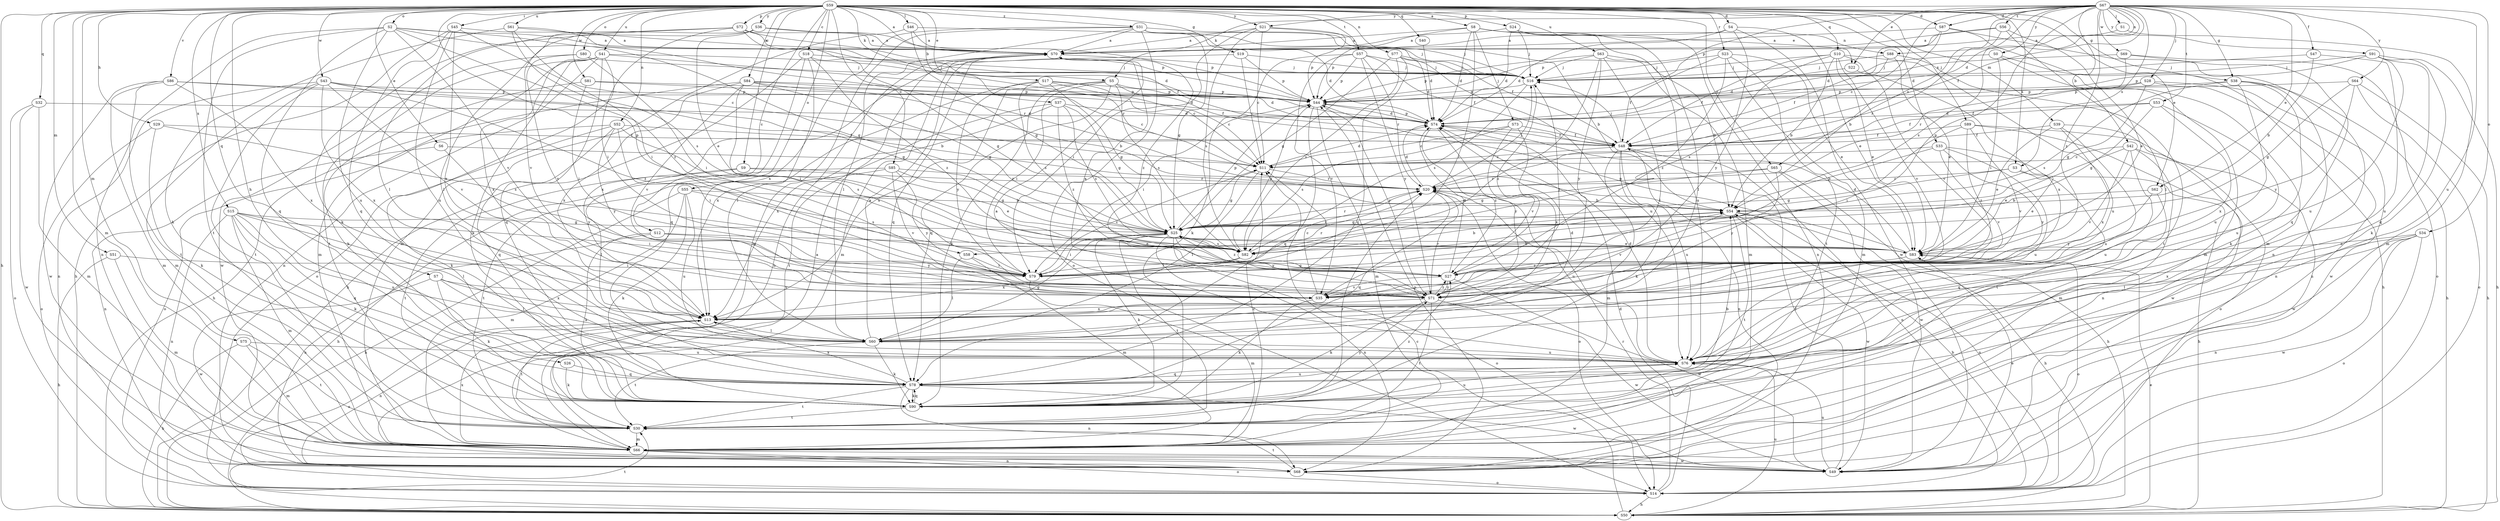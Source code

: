strict digraph  {
S59;
S67;
S8;
S70;
S37;
S42;
S54;
S18;
S84;
S12;
S11;
S4;
S33;
S87;
S74;
S6;
S17;
S62;
S22;
S83;
S47;
S48;
S19;
S38;
S25;
S26;
S29;
S50;
S45;
S79;
S1;
S28;
S73;
S16;
S5;
S90;
S9;
S46;
S60;
S51;
S75;
S39;
S66;
S52;
S77;
S88;
S68;
S80;
S85;
S2;
S55;
S34;
S14;
S24;
S72;
S58;
S44;
S40;
S10;
S7;
S32;
S78;
S23;
S20;
S3;
S82;
S57;
S53;
S56;
S30;
S41;
S61;
S63;
S76;
S86;
S35;
S81;
S43;
S69;
S49;
S89;
S15;
S13;
S36;
S21;
S64;
S0;
S91;
S71;
S31;
S65;
S27;
S59 -> S8  [label=a];
S59 -> S70  [label=a];
S59 -> S37  [label=b];
S59 -> S18  [label=c];
S59 -> S84  [label=c];
S59 -> S12  [label=c];
S59 -> S4  [label=d];
S59 -> S33  [label=d];
S59 -> S87  [label=d];
S59 -> S6  [label=e];
S59 -> S17  [label=e];
S59 -> S62  [label=e];
S59 -> S19  [label=g];
S59 -> S38  [label=g];
S59 -> S26  [label=h];
S59 -> S29  [label=h];
S59 -> S50  [label=h];
S59 -> S45  [label=i];
S59 -> S5  [label=k];
S59 -> S9  [label=l];
S59 -> S46  [label=l];
S59 -> S51  [label=m];
S59 -> S75  [label=m];
S59 -> S39  [label=m];
S59 -> S66  [label=m];
S59 -> S52  [label=n];
S59 -> S77  [label=n];
S59 -> S80  [label=o];
S59 -> S85  [label=o];
S59 -> S2  [label=o];
S59 -> S55  [label=o];
S59 -> S24  [label=p];
S59 -> S72  [label=p];
S59 -> S58  [label=p];
S59 -> S40  [label=q];
S59 -> S10  [label=q];
S59 -> S7  [label=q];
S59 -> S32  [label=q];
S59 -> S23  [label=r];
S59 -> S3  [label=s];
S59 -> S57  [label=t];
S59 -> S41  [label=u];
S59 -> S61  [label=u];
S59 -> S63  [label=u];
S59 -> S86  [label=v];
S59 -> S81  [label=w];
S59 -> S43  [label=w];
S59 -> S89  [label=x];
S59 -> S15  [label=x];
S59 -> S36  [label=y];
S59 -> S21  [label=y];
S59 -> S31  [label=z];
S59 -> S65  [label=z];
S67 -> S42  [label=b];
S67 -> S11  [label=c];
S67 -> S87  [label=d];
S67 -> S74  [label=d];
S67 -> S62  [label=e];
S67 -> S22  [label=e];
S67 -> S47  [label=f];
S67 -> S48  [label=f];
S67 -> S38  [label=g];
S67 -> S1  [label=j];
S67 -> S28  [label=j];
S67 -> S5  [label=k];
S67 -> S88  [label=n];
S67 -> S34  [label=o];
S67 -> S58  [label=p];
S67 -> S44  [label=p];
S67 -> S3  [label=s];
S67 -> S82  [label=s];
S67 -> S53  [label=t];
S67 -> S56  [label=t];
S67 -> S76  [label=u];
S67 -> S69  [label=w];
S67 -> S21  [label=y];
S67 -> S64  [label=y];
S67 -> S0  [label=y];
S67 -> S91  [label=y];
S67 -> S65  [label=z];
S67 -> S27  [label=z];
S8 -> S70  [label=a];
S8 -> S74  [label=d];
S8 -> S22  [label=e];
S8 -> S79  [label=i];
S8 -> S73  [label=j];
S8 -> S88  [label=n];
S8 -> S44  [label=p];
S8 -> S76  [label=u];
S70 -> S16  [label=j];
S70 -> S66  [label=m];
S70 -> S68  [label=n];
S70 -> S78  [label=q];
S70 -> S27  [label=z];
S37 -> S74  [label=d];
S37 -> S25  [label=g];
S37 -> S82  [label=s];
S37 -> S30  [label=t];
S37 -> S13  [label=x];
S37 -> S27  [label=z];
S42 -> S11  [label=c];
S42 -> S83  [label=e];
S42 -> S66  [label=m];
S42 -> S76  [label=u];
S42 -> S35  [label=v];
S42 -> S49  [label=w];
S54 -> S25  [label=g];
S54 -> S50  [label=h];
S54 -> S14  [label=o];
S54 -> S30  [label=t];
S54 -> S35  [label=v];
S54 -> S49  [label=w];
S18 -> S25  [label=g];
S18 -> S50  [label=h];
S18 -> S16  [label=j];
S18 -> S60  [label=l];
S18 -> S78  [label=q];
S18 -> S27  [label=z];
S84 -> S54  [label=b];
S84 -> S74  [label=d];
S84 -> S25  [label=g];
S84 -> S50  [label=h];
S84 -> S79  [label=i];
S84 -> S44  [label=p];
S84 -> S35  [label=v];
S84 -> S13  [label=x];
S12 -> S83  [label=e];
S12 -> S90  [label=k];
S12 -> S68  [label=n];
S12 -> S71  [label=y];
S11 -> S74  [label=d];
S11 -> S25  [label=g];
S11 -> S60  [label=l];
S11 -> S20  [label=r];
S4 -> S70  [label=a];
S4 -> S74  [label=d];
S4 -> S83  [label=e];
S4 -> S49  [label=w];
S4 -> S71  [label=y];
S33 -> S54  [label=b];
S33 -> S11  [label=c];
S33 -> S30  [label=t];
S33 -> S76  [label=u];
S33 -> S35  [label=v];
S33 -> S71  [label=y];
S87 -> S70  [label=a];
S87 -> S54  [label=b];
S87 -> S74  [label=d];
S87 -> S66  [label=m];
S87 -> S68  [label=n];
S74 -> S48  [label=f];
S74 -> S44  [label=p];
S74 -> S71  [label=y];
S74 -> S27  [label=z];
S6 -> S11  [label=c];
S6 -> S68  [label=n];
S6 -> S71  [label=y];
S17 -> S11  [label=c];
S17 -> S74  [label=d];
S17 -> S25  [label=g];
S17 -> S44  [label=p];
S17 -> S82  [label=s];
S17 -> S13  [label=x];
S17 -> S71  [label=y];
S62 -> S54  [label=b];
S62 -> S78  [label=q];
S62 -> S71  [label=y];
S22 -> S74  [label=d];
S22 -> S35  [label=v];
S83 -> S74  [label=d];
S83 -> S14  [label=o];
S83 -> S44  [label=p];
S83 -> S27  [label=z];
S47 -> S54  [label=b];
S47 -> S16  [label=j];
S47 -> S76  [label=u];
S48 -> S11  [label=c];
S48 -> S16  [label=j];
S48 -> S90  [label=k];
S48 -> S66  [label=m];
S48 -> S68  [label=n];
S48 -> S14  [label=o];
S48 -> S76  [label=u];
S19 -> S11  [label=c];
S19 -> S16  [label=j];
S19 -> S44  [label=p];
S19 -> S13  [label=x];
S38 -> S50  [label=h];
S38 -> S90  [label=k];
S38 -> S68  [label=n];
S38 -> S44  [label=p];
S38 -> S82  [label=s];
S38 -> S76  [label=u];
S25 -> S83  [label=e];
S25 -> S79  [label=i];
S25 -> S90  [label=k];
S25 -> S68  [label=n];
S25 -> S14  [label=o];
S25 -> S44  [label=p];
S25 -> S20  [label=r];
S25 -> S82  [label=s];
S25 -> S30  [label=t];
S25 -> S71  [label=y];
S25 -> S27  [label=z];
S26 -> S90  [label=k];
S26 -> S78  [label=q];
S29 -> S48  [label=f];
S29 -> S90  [label=k];
S29 -> S14  [label=o];
S29 -> S82  [label=s];
S50 -> S11  [label=c];
S50 -> S83  [label=e];
S50 -> S30  [label=t];
S50 -> S76  [label=u];
S45 -> S70  [label=a];
S45 -> S50  [label=h];
S45 -> S79  [label=i];
S45 -> S78  [label=q];
S45 -> S76  [label=u];
S45 -> S13  [label=x];
S79 -> S54  [label=b];
S79 -> S11  [label=c];
S79 -> S66  [label=m];
S79 -> S20  [label=r];
S1 -> S70  [label=a];
S1 -> S66  [label=m];
S28 -> S48  [label=f];
S28 -> S25  [label=g];
S28 -> S68  [label=n];
S28 -> S44  [label=p];
S28 -> S49  [label=w];
S73 -> S11  [label=c];
S73 -> S48  [label=f];
S73 -> S82  [label=s];
S73 -> S35  [label=v];
S73 -> S13  [label=x];
S16 -> S44  [label=p];
S16 -> S82  [label=s];
S16 -> S27  [label=z];
S5 -> S48  [label=f];
S5 -> S79  [label=i];
S5 -> S90  [label=k];
S5 -> S44  [label=p];
S5 -> S78  [label=q];
S5 -> S82  [label=s];
S5 -> S13  [label=x];
S90 -> S54  [label=b];
S90 -> S78  [label=q];
S90 -> S30  [label=t];
S90 -> S76  [label=u];
S90 -> S71  [label=y];
S90 -> S27  [label=z];
S9 -> S83  [label=e];
S9 -> S60  [label=l];
S9 -> S20  [label=r];
S9 -> S30  [label=t];
S46 -> S70  [label=a];
S46 -> S25  [label=g];
S46 -> S16  [label=j];
S46 -> S66  [label=m];
S60 -> S70  [label=a];
S60 -> S74  [label=d];
S60 -> S25  [label=g];
S60 -> S90  [label=k];
S60 -> S30  [label=t];
S60 -> S76  [label=u];
S51 -> S50  [label=h];
S51 -> S79  [label=i];
S51 -> S66  [label=m];
S75 -> S50  [label=h];
S75 -> S66  [label=m];
S75 -> S30  [label=t];
S75 -> S76  [label=u];
S39 -> S83  [label=e];
S39 -> S48  [label=f];
S39 -> S68  [label=n];
S39 -> S76  [label=u];
S39 -> S13  [label=x];
S66 -> S70  [label=a];
S66 -> S11  [label=c];
S66 -> S68  [label=n];
S66 -> S14  [label=o];
S66 -> S49  [label=w];
S66 -> S13  [label=x];
S52 -> S48  [label=f];
S52 -> S79  [label=i];
S52 -> S90  [label=k];
S52 -> S14  [label=o];
S52 -> S78  [label=q];
S52 -> S82  [label=s];
S52 -> S71  [label=y];
S77 -> S74  [label=d];
S77 -> S25  [label=g];
S77 -> S16  [label=j];
S77 -> S78  [label=q];
S77 -> S82  [label=s];
S77 -> S76  [label=u];
S88 -> S83  [label=e];
S88 -> S48  [label=f];
S88 -> S16  [label=j];
S88 -> S30  [label=t];
S68 -> S14  [label=o];
S68 -> S44  [label=p];
S68 -> S30  [label=t];
S80 -> S79  [label=i];
S80 -> S16  [label=j];
S80 -> S35  [label=v];
S80 -> S49  [label=w];
S85 -> S25  [label=g];
S85 -> S50  [label=h];
S85 -> S20  [label=r];
S85 -> S30  [label=t];
S85 -> S35  [label=v];
S85 -> S71  [label=y];
S2 -> S70  [label=a];
S2 -> S25  [label=g];
S2 -> S68  [label=n];
S2 -> S78  [label=q];
S2 -> S20  [label=r];
S2 -> S30  [label=t];
S2 -> S76  [label=u];
S2 -> S35  [label=v];
S2 -> S27  [label=z];
S55 -> S54  [label=b];
S55 -> S50  [label=h];
S55 -> S90  [label=k];
S55 -> S66  [label=m];
S55 -> S82  [label=s];
S55 -> S76  [label=u];
S34 -> S83  [label=e];
S34 -> S60  [label=l];
S34 -> S68  [label=n];
S34 -> S14  [label=o];
S34 -> S49  [label=w];
S34 -> S13  [label=x];
S14 -> S54  [label=b];
S14 -> S74  [label=d];
S14 -> S50  [label=h];
S14 -> S20  [label=r];
S24 -> S70  [label=a];
S24 -> S74  [label=d];
S24 -> S16  [label=j];
S24 -> S60  [label=l];
S24 -> S68  [label=n];
S72 -> S70  [label=a];
S72 -> S48  [label=f];
S72 -> S79  [label=i];
S72 -> S60  [label=l];
S72 -> S44  [label=p];
S72 -> S20  [label=r];
S72 -> S35  [label=v];
S58 -> S79  [label=i];
S58 -> S60  [label=l];
S58 -> S66  [label=m];
S44 -> S74  [label=d];
S44 -> S79  [label=i];
S44 -> S66  [label=m];
S44 -> S78  [label=q];
S44 -> S71  [label=y];
S40 -> S74  [label=d];
S10 -> S54  [label=b];
S10 -> S83  [label=e];
S10 -> S48  [label=f];
S10 -> S16  [label=j];
S10 -> S82  [label=s];
S10 -> S76  [label=u];
S10 -> S35  [label=v];
S10 -> S13  [label=x];
S7 -> S90  [label=k];
S7 -> S60  [label=l];
S7 -> S35  [label=v];
S7 -> S49  [label=w];
S7 -> S13  [label=x];
S32 -> S74  [label=d];
S32 -> S66  [label=m];
S32 -> S14  [label=o];
S32 -> S49  [label=w];
S78 -> S90  [label=k];
S78 -> S68  [label=n];
S78 -> S30  [label=t];
S78 -> S76  [label=u];
S78 -> S49  [label=w];
S78 -> S13  [label=x];
S23 -> S83  [label=e];
S23 -> S48  [label=f];
S23 -> S16  [label=j];
S23 -> S66  [label=m];
S23 -> S30  [label=t];
S23 -> S27  [label=z];
S20 -> S54  [label=b];
S20 -> S74  [label=d];
S20 -> S16  [label=j];
S20 -> S14  [label=o];
S20 -> S78  [label=q];
S20 -> S76  [label=u];
S3 -> S83  [label=e];
S3 -> S25  [label=g];
S3 -> S50  [label=h];
S3 -> S20  [label=r];
S82 -> S54  [label=b];
S82 -> S79  [label=i];
S82 -> S44  [label=p];
S82 -> S20  [label=r];
S82 -> S13  [label=x];
S57 -> S48  [label=f];
S57 -> S16  [label=j];
S57 -> S90  [label=k];
S57 -> S44  [label=p];
S57 -> S20  [label=r];
S57 -> S35  [label=v];
S57 -> S71  [label=y];
S53 -> S74  [label=d];
S53 -> S48  [label=f];
S53 -> S25  [label=g];
S53 -> S76  [label=u];
S53 -> S13  [label=x];
S56 -> S70  [label=a];
S56 -> S83  [label=e];
S56 -> S60  [label=l];
S56 -> S44  [label=p];
S56 -> S20  [label=r];
S30 -> S66  [label=m];
S30 -> S20  [label=r];
S41 -> S11  [label=c];
S41 -> S16  [label=j];
S41 -> S90  [label=k];
S41 -> S66  [label=m];
S41 -> S68  [label=n];
S41 -> S14  [label=o];
S41 -> S78  [label=q];
S41 -> S30  [label=t];
S41 -> S13  [label=x];
S61 -> S70  [label=a];
S61 -> S11  [label=c];
S61 -> S74  [label=d];
S61 -> S90  [label=k];
S61 -> S82  [label=s];
S63 -> S54  [label=b];
S63 -> S16  [label=j];
S63 -> S60  [label=l];
S63 -> S66  [label=m];
S63 -> S44  [label=p];
S63 -> S82  [label=s];
S63 -> S71  [label=y];
S76 -> S70  [label=a];
S76 -> S74  [label=d];
S76 -> S78  [label=q];
S86 -> S54  [label=b];
S86 -> S66  [label=m];
S86 -> S44  [label=p];
S86 -> S30  [label=t];
S86 -> S49  [label=w];
S86 -> S13  [label=x];
S35 -> S11  [label=c];
S35 -> S90  [label=k];
S81 -> S11  [label=c];
S81 -> S79  [label=i];
S81 -> S90  [label=k];
S81 -> S44  [label=p];
S43 -> S25  [label=g];
S43 -> S66  [label=m];
S43 -> S68  [label=n];
S43 -> S44  [label=p];
S43 -> S30  [label=t];
S43 -> S35  [label=v];
S43 -> S13  [label=x];
S43 -> S27  [label=z];
S69 -> S16  [label=j];
S69 -> S14  [label=o];
S69 -> S78  [label=q];
S69 -> S20  [label=r];
S49 -> S83  [label=e];
S49 -> S48  [label=f];
S49 -> S76  [label=u];
S89 -> S48  [label=f];
S89 -> S79  [label=i];
S89 -> S14  [label=o];
S89 -> S35  [label=v];
S89 -> S49  [label=w];
S89 -> S27  [label=z];
S15 -> S25  [label=g];
S15 -> S79  [label=i];
S15 -> S90  [label=k];
S15 -> S60  [label=l];
S15 -> S66  [label=m];
S15 -> S68  [label=n];
S15 -> S78  [label=q];
S15 -> S76  [label=u];
S13 -> S60  [label=l];
S13 -> S68  [label=n];
S13 -> S14  [label=o];
S13 -> S30  [label=t];
S36 -> S70  [label=a];
S36 -> S83  [label=e];
S36 -> S90  [label=k];
S36 -> S60  [label=l];
S36 -> S44  [label=p];
S21 -> S70  [label=a];
S21 -> S54  [label=b];
S21 -> S11  [label=c];
S21 -> S79  [label=i];
S21 -> S44  [label=p];
S21 -> S82  [label=s];
S64 -> S25  [label=g];
S64 -> S50  [label=h];
S64 -> S14  [label=o];
S64 -> S44  [label=p];
S64 -> S71  [label=y];
S0 -> S50  [label=h];
S0 -> S79  [label=i];
S0 -> S16  [label=j];
S0 -> S66  [label=m];
S91 -> S50  [label=h];
S91 -> S16  [label=j];
S91 -> S90  [label=k];
S91 -> S44  [label=p];
S91 -> S78  [label=q];
S91 -> S76  [label=u];
S71 -> S70  [label=a];
S71 -> S25  [label=g];
S71 -> S16  [label=j];
S71 -> S90  [label=k];
S71 -> S20  [label=r];
S71 -> S30  [label=t];
S71 -> S49  [label=w];
S71 -> S13  [label=x];
S71 -> S27  [label=z];
S31 -> S70  [label=a];
S31 -> S74  [label=d];
S31 -> S48  [label=f];
S31 -> S25  [label=g];
S31 -> S16  [label=j];
S31 -> S60  [label=l];
S31 -> S66  [label=m];
S31 -> S14  [label=o];
S31 -> S13  [label=x];
S65 -> S25  [label=g];
S65 -> S50  [label=h];
S65 -> S20  [label=r];
S65 -> S49  [label=w];
S65 -> S71  [label=y];
S27 -> S74  [label=d];
S27 -> S35  [label=v];
S27 -> S49  [label=w];
S27 -> S71  [label=y];
}
